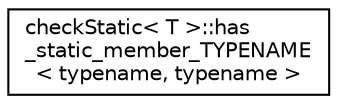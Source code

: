 digraph "Graphical Class Hierarchy"
{
 // LATEX_PDF_SIZE
  edge [fontname="Helvetica",fontsize="10",labelfontname="Helvetica",labelfontsize="10"];
  node [fontname="Helvetica",fontsize="10",shape=record];
  rankdir="LR";
  Node0 [label="checkStatic\< T \>::has\l_static_member_TYPENAME\l\< typename, typename \>",height=0.2,width=0.4,color="black", fillcolor="white", style="filled",URL="$structpFlow_1_1checkStatic_1_1has__static__member__TYPENAME.html",tooltip=" "];
}
